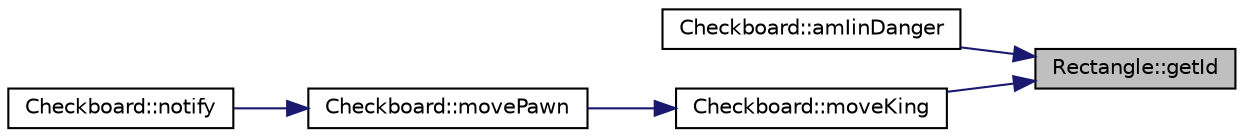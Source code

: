 digraph "Rectangle::getId"
{
 // LATEX_PDF_SIZE
  bgcolor="transparent";
  edge [fontname="Helvetica",fontsize="10",labelfontname="Helvetica",labelfontsize="10"];
  node [fontname="Helvetica",fontsize="10",shape=record];
  rankdir="RL";
  Node1 [label="Rectangle::getId",height=0.2,width=0.4,color="black", fillcolor="grey75", style="filled", fontcolor="black",tooltip=" "];
  Node1 -> Node2 [dir="back",color="midnightblue",fontsize="10",style="solid",fontname="Helvetica"];
  Node2 [label="Checkboard::amIinDanger",height=0.2,width=0.4,color="black",URL="$d7/d22/classCheckboard.html#ad2ccfe000bb8ccc8db8f680106526057",tooltip=" "];
  Node1 -> Node3 [dir="back",color="midnightblue",fontsize="10",style="solid",fontname="Helvetica"];
  Node3 [label="Checkboard::moveKing",height=0.2,width=0.4,color="black",URL="$d7/d22/classCheckboard.html#a7203ce315bcf059fe127acd6ea627e1d",tooltip=" "];
  Node3 -> Node4 [dir="back",color="midnightblue",fontsize="10",style="solid",fontname="Helvetica"];
  Node4 [label="Checkboard::movePawn",height=0.2,width=0.4,color="black",URL="$d7/d22/classCheckboard.html#a7a7a553f063ff2de8e402acab07c9e99",tooltip=" "];
  Node4 -> Node5 [dir="back",color="midnightblue",fontsize="10",style="solid",fontname="Helvetica"];
  Node5 [label="Checkboard::notify",height=0.2,width=0.4,color="black",URL="$d7/d22/classCheckboard.html#ab188b54b544caa7ae0d36278b11d572c",tooltip=" "];
}
